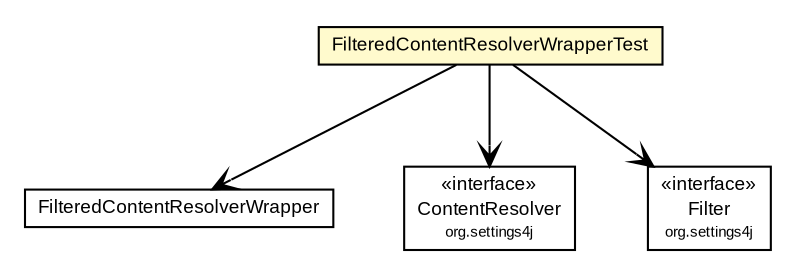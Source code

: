#!/usr/local/bin/dot
#
# Class diagram 
# Generated by UMLGraph version R5_6-24-gf6e263 (http://www.umlgraph.org/)
#

digraph G {
	edge [fontname="arial",fontsize=10,labelfontname="arial",labelfontsize=10];
	node [fontname="arial",fontsize=10,shape=plaintext];
	nodesep=0.25;
	ranksep=0.5;
	// org.settings4j.contentresolver.FilteredContentResolverWrapperTest
	c1060 [label=<<table title="org.settings4j.contentresolver.FilteredContentResolverWrapperTest" border="0" cellborder="1" cellspacing="0" cellpadding="2" port="p" bgcolor="lemonChiffon" href="./FilteredContentResolverWrapperTest.html">
		<tr><td><table border="0" cellspacing="0" cellpadding="1">
<tr><td align="center" balign="center"> FilteredContentResolverWrapperTest </td></tr>
		</table></td></tr>
		</table>>, URL="./FilteredContentResolverWrapperTest.html", fontname="arial", fontcolor="black", fontsize=9.0];
	// org.settings4j.contentresolver.FilteredContentResolverWrapperTest NAVASSOC org.settings4j.contentresolver.FilteredContentResolverWrapper
	c1060:p -> c1077:p [taillabel="", label="", headlabel="", fontname="arial", fontcolor="black", fontsize=10.0, color="black", arrowhead=open];
	// org.settings4j.contentresolver.FilteredContentResolverWrapperTest NAVASSOC org.settings4j.ContentResolver
	c1060:p -> c1078:p [taillabel="", label="", headlabel="", fontname="arial", fontcolor="black", fontsize=10.0, color="black", arrowhead=open];
	// org.settings4j.contentresolver.FilteredContentResolverWrapperTest NAVASSOC org.settings4j.Filter
	c1060:p -> c1079:p [taillabel="", label="", headlabel="", fontname="arial", fontcolor="black", fontsize=10.0, color="black", arrowhead=open];
	// org.settings4j.ContentResolver
	c1078 [label=<<table title="org.settings4j.ContentResolver" border="0" cellborder="1" cellspacing="0" cellpadding="2" port="p">
		<tr><td><table border="0" cellspacing="0" cellpadding="1">
<tr><td align="center" balign="center"> &#171;interface&#187; </td></tr>
<tr><td align="center" balign="center"> ContentResolver </td></tr>
<tr><td align="center" balign="center"><font point-size="7.0"> org.settings4j </font></td></tr>
		</table></td></tr>
		</table>>, URL="null", fontname="arial", fontcolor="black", fontsize=9.0];
	// org.settings4j.Filter
	c1079 [label=<<table title="org.settings4j.Filter" border="0" cellborder="1" cellspacing="0" cellpadding="2" port="p">
		<tr><td><table border="0" cellspacing="0" cellpadding="1">
<tr><td align="center" balign="center"> &#171;interface&#187; </td></tr>
<tr><td align="center" balign="center"> Filter </td></tr>
<tr><td align="center" balign="center"><font point-size="7.0"> org.settings4j </font></td></tr>
		</table></td></tr>
		</table>>, URL="null", fontname="arial", fontcolor="black", fontsize=9.0];
	// org.settings4j.contentresolver.FilteredContentResolverWrapper
	c1077 [label=<<table title="org.settings4j.contentresolver.FilteredContentResolverWrapper" border="0" cellborder="1" cellspacing="0" cellpadding="2" port="p">
		<tr><td><table border="0" cellspacing="0" cellpadding="1">
<tr><td align="center" balign="center"> FilteredContentResolverWrapper </td></tr>
		</table></td></tr>
		</table>>, URL="null", fontname="arial", fontcolor="black", fontsize=9.0];
}

